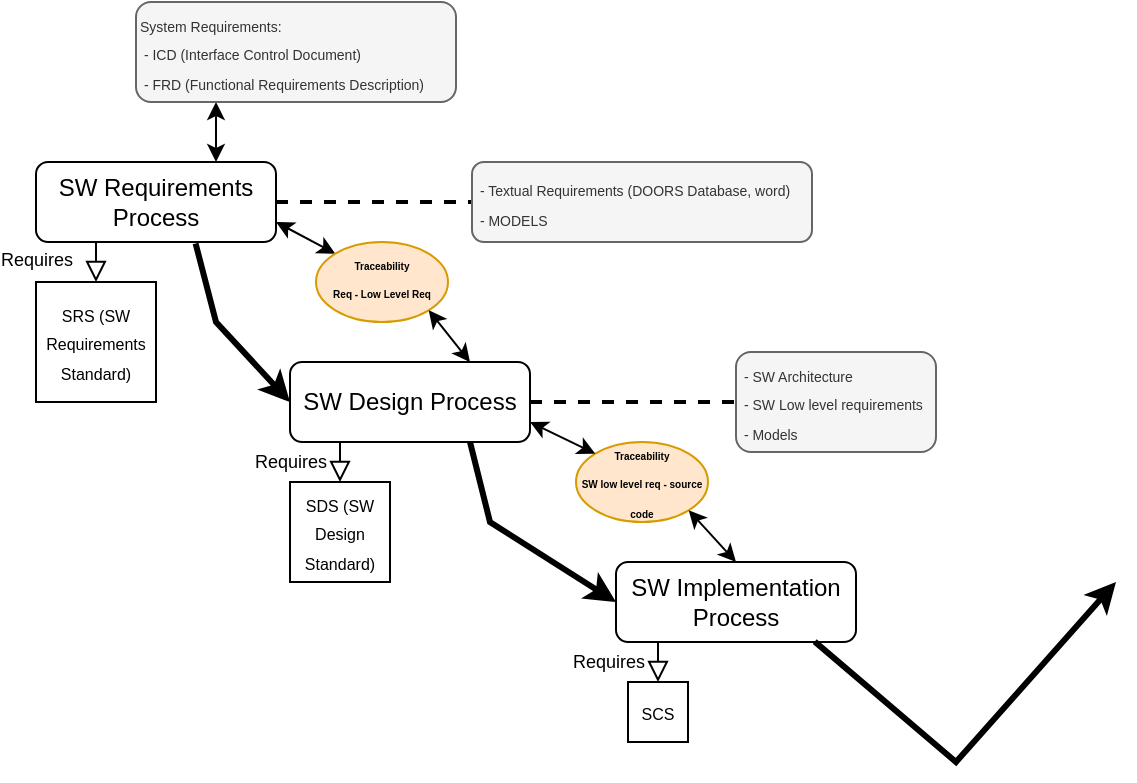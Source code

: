 <mxfile version="26.0.10">
  <diagram id="C5RBs43oDa-KdzZeNtuy" name="Page-1">
    <mxGraphModel dx="1434" dy="744" grid="1" gridSize="10" guides="1" tooltips="1" connect="1" arrows="1" fold="1" page="1" pageScale="1" pageWidth="827" pageHeight="1169" math="0" shadow="0">
      <root>
        <mxCell id="WIyWlLk6GJQsqaUBKTNV-0" />
        <mxCell id="WIyWlLk6GJQsqaUBKTNV-1" parent="WIyWlLk6GJQsqaUBKTNV-0" />
        <mxCell id="WIyWlLk6GJQsqaUBKTNV-2" value="&lt;font style=&quot;font-size: 9px;&quot;&gt;Requires&lt;/font&gt;" style="rounded=0;html=1;jettySize=auto;orthogonalLoop=1;fontSize=11;endArrow=block;endFill=0;endSize=8;strokeWidth=1;shadow=0;labelBackgroundColor=none;edgeStyle=orthogonalEdgeStyle;entryX=0.5;entryY=0;entryDx=0;entryDy=0;exitX=0.25;exitY=1;exitDx=0;exitDy=0;" parent="WIyWlLk6GJQsqaUBKTNV-1" source="WIyWlLk6GJQsqaUBKTNV-3" target="73-b02uMOoyumc8Jn3jb-0" edge="1">
          <mxGeometry x="-0.2" y="-30" relative="1" as="geometry">
            <mxPoint as="offset" />
          </mxGeometry>
        </mxCell>
        <mxCell id="WIyWlLk6GJQsqaUBKTNV-3" value="SW Requirements Process" style="rounded=1;whiteSpace=wrap;html=1;fontSize=12;glass=0;strokeWidth=1;shadow=0;" parent="WIyWlLk6GJQsqaUBKTNV-1" vertex="1">
          <mxGeometry x="160" y="80" width="120" height="40" as="geometry" />
        </mxCell>
        <mxCell id="WIyWlLk6GJQsqaUBKTNV-7" value="SW Design Process" style="rounded=1;whiteSpace=wrap;html=1;fontSize=12;glass=0;strokeWidth=1;shadow=0;" parent="WIyWlLk6GJQsqaUBKTNV-1" vertex="1">
          <mxGeometry x="287" y="180" width="120" height="40" as="geometry" />
        </mxCell>
        <mxCell id="73-b02uMOoyumc8Jn3jb-0" value="&lt;font style=&quot;font-size: 8px;&quot;&gt;SRS (SW Requirements Standard)&lt;/font&gt;" style="whiteSpace=wrap;html=1;aspect=fixed;" parent="WIyWlLk6GJQsqaUBKTNV-1" vertex="1">
          <mxGeometry x="160" y="140" width="60" height="60" as="geometry" />
        </mxCell>
        <mxCell id="73-b02uMOoyumc8Jn3jb-3" value="" style="endArrow=classic;html=1;rounded=0;exitX=0.665;exitY=1.019;exitDx=0;exitDy=0;exitPerimeter=0;entryX=0;entryY=0.5;entryDx=0;entryDy=0;fontSize=11;fontStyle=0;strokeWidth=3;" parent="WIyWlLk6GJQsqaUBKTNV-1" source="WIyWlLk6GJQsqaUBKTNV-3" target="WIyWlLk6GJQsqaUBKTNV-7" edge="1">
          <mxGeometry width="50" height="50" relative="1" as="geometry">
            <mxPoint x="330" y="200" as="sourcePoint" />
            <mxPoint x="380" y="150" as="targetPoint" />
            <Array as="points">
              <mxPoint x="250" y="160" />
            </Array>
          </mxGeometry>
        </mxCell>
        <mxCell id="73-b02uMOoyumc8Jn3jb-4" value="&lt;span style=&quot;font-size: 8px;&quot;&gt;SDS (SW Design Standard)&lt;/span&gt;" style="whiteSpace=wrap;html=1;aspect=fixed;" parent="WIyWlLk6GJQsqaUBKTNV-1" vertex="1">
          <mxGeometry x="287" y="240" width="50" height="50" as="geometry" />
        </mxCell>
        <mxCell id="73-b02uMOoyumc8Jn3jb-5" value="Requires" style="rounded=0;html=1;jettySize=auto;orthogonalLoop=1;fontSize=9;endArrow=block;endFill=0;endSize=8;strokeWidth=1;shadow=0;labelBackgroundColor=none;edgeStyle=orthogonalEdgeStyle;entryX=0.5;entryY=0;entryDx=0;entryDy=0;exitX=0.25;exitY=1;exitDx=0;exitDy=0;" parent="WIyWlLk6GJQsqaUBKTNV-1" source="WIyWlLk6GJQsqaUBKTNV-7" target="73-b02uMOoyumc8Jn3jb-4" edge="1">
          <mxGeometry x="0.2" y="-25" relative="1" as="geometry">
            <mxPoint x="207" y="150" as="sourcePoint" />
            <mxPoint x="207" y="200" as="targetPoint" />
            <mxPoint as="offset" />
          </mxGeometry>
        </mxCell>
        <mxCell id="73-b02uMOoyumc8Jn3jb-6" value="SW Implementation Process" style="rounded=1;whiteSpace=wrap;html=1;fontSize=12;glass=0;strokeWidth=1;shadow=0;" parent="WIyWlLk6GJQsqaUBKTNV-1" vertex="1">
          <mxGeometry x="450" y="280" width="120" height="40" as="geometry" />
        </mxCell>
        <mxCell id="73-b02uMOoyumc8Jn3jb-7" value="" style="endArrow=classic;html=1;rounded=0;entryX=0;entryY=0.5;entryDx=0;entryDy=0;fontSize=11;fontStyle=0;strokeWidth=3;exitX=0.75;exitY=1;exitDx=0;exitDy=0;" parent="WIyWlLk6GJQsqaUBKTNV-1" source="WIyWlLk6GJQsqaUBKTNV-7" target="73-b02uMOoyumc8Jn3jb-6" edge="1">
          <mxGeometry width="50" height="50" relative="1" as="geometry">
            <mxPoint x="367" y="220" as="sourcePoint" />
            <mxPoint x="507" y="249" as="targetPoint" />
            <Array as="points">
              <mxPoint x="387" y="260" />
            </Array>
          </mxGeometry>
        </mxCell>
        <mxCell id="73-b02uMOoyumc8Jn3jb-8" value="&lt;span style=&quot;font-size: 8px;&quot;&gt;SCS&lt;/span&gt;" style="whiteSpace=wrap;html=1;aspect=fixed;" parent="WIyWlLk6GJQsqaUBKTNV-1" vertex="1">
          <mxGeometry x="456" y="340" width="30" height="30" as="geometry" />
        </mxCell>
        <mxCell id="73-b02uMOoyumc8Jn3jb-9" value="Requires" style="rounded=0;html=1;jettySize=auto;orthogonalLoop=1;fontSize=9;endArrow=block;endFill=0;endSize=8;strokeWidth=1;shadow=0;labelBackgroundColor=none;edgeStyle=orthogonalEdgeStyle;entryX=0.5;entryY=0;entryDx=0;entryDy=0;exitX=0.25;exitY=1;exitDx=0;exitDy=0;" parent="WIyWlLk6GJQsqaUBKTNV-1" source="73-b02uMOoyumc8Jn3jb-6" target="73-b02uMOoyumc8Jn3jb-8" edge="1">
          <mxGeometry x="0.31" y="-25" relative="1" as="geometry">
            <mxPoint x="370" y="250" as="sourcePoint" />
            <mxPoint x="370" y="300" as="targetPoint" />
            <mxPoint as="offset" />
          </mxGeometry>
        </mxCell>
        <mxCell id="73-b02uMOoyumc8Jn3jb-10" value="" style="endArrow=none;dashed=1;html=1;rounded=0;exitX=1;exitY=0.5;exitDx=0;exitDy=0;strokeWidth=2;entryX=0;entryY=0.5;entryDx=0;entryDy=0;" parent="WIyWlLk6GJQsqaUBKTNV-1" source="WIyWlLk6GJQsqaUBKTNV-3" target="73-b02uMOoyumc8Jn3jb-11" edge="1">
          <mxGeometry width="50" height="50" relative="1" as="geometry">
            <mxPoint x="330" y="240" as="sourcePoint" />
            <mxPoint x="420" y="100" as="targetPoint" />
          </mxGeometry>
        </mxCell>
        <mxCell id="73-b02uMOoyumc8Jn3jb-11" value="&lt;font style=&quot;font-size: 7px;&quot;&gt;&amp;nbsp;- Textual Requirements (DOORS Database, word)&lt;/font&gt;&lt;div&gt;&lt;font style=&quot;font-size: 7px;&quot;&gt;&amp;nbsp;- MODELS&lt;/font&gt;&lt;/div&gt;" style="rounded=1;whiteSpace=wrap;html=1;align=left;fillColor=#f5f5f5;strokeColor=#666666;fontColor=#333333;horizontal=1;" parent="WIyWlLk6GJQsqaUBKTNV-1" vertex="1">
          <mxGeometry x="378" y="80" width="170" height="40" as="geometry" />
        </mxCell>
        <mxCell id="73-b02uMOoyumc8Jn3jb-12" value="" style="endArrow=none;dashed=1;html=1;rounded=0;strokeWidth=2;entryX=0;entryY=0.5;entryDx=0;entryDy=0;exitX=1;exitY=0.5;exitDx=0;exitDy=0;" parent="WIyWlLk6GJQsqaUBKTNV-1" source="WIyWlLk6GJQsqaUBKTNV-7" target="73-b02uMOoyumc8Jn3jb-13" edge="1">
          <mxGeometry width="50" height="50" relative="1" as="geometry">
            <mxPoint x="410" y="200" as="sourcePoint" />
            <mxPoint x="520" y="200" as="targetPoint" />
          </mxGeometry>
        </mxCell>
        <mxCell id="73-b02uMOoyumc8Jn3jb-13" value="&lt;font style=&quot;font-size: 7px;&quot;&gt;&amp;nbsp;- SW Architecture&lt;/font&gt;&lt;div&gt;&lt;font style=&quot;font-size: 7px;&quot;&gt;&amp;nbsp;- SW Low level requirements&lt;/font&gt;&lt;/div&gt;&lt;div&gt;&lt;font style=&quot;font-size: 7px;&quot;&gt;&amp;nbsp;- Models&lt;/font&gt;&lt;/div&gt;" style="rounded=1;whiteSpace=wrap;html=1;align=left;fillColor=#f5f5f5;strokeColor=#666666;fontColor=#333333;horizontal=1;" parent="WIyWlLk6GJQsqaUBKTNV-1" vertex="1">
          <mxGeometry x="510" y="175" width="100" height="50" as="geometry" />
        </mxCell>
        <mxCell id="73-b02uMOoyumc8Jn3jb-16" value="" style="endArrow=classic;startArrow=classic;html=1;rounded=0;entryX=1;entryY=0.75;entryDx=0;entryDy=0;exitX=0;exitY=0;exitDx=0;exitDy=0;" parent="WIyWlLk6GJQsqaUBKTNV-1" source="73-b02uMOoyumc8Jn3jb-26" target="WIyWlLk6GJQsqaUBKTNV-3" edge="1">
          <mxGeometry width="50" height="50" relative="1" as="geometry">
            <mxPoint x="360" y="170" as="sourcePoint" />
            <mxPoint x="410" y="120" as="targetPoint" />
            <Array as="points" />
          </mxGeometry>
        </mxCell>
        <mxCell id="73-b02uMOoyumc8Jn3jb-20" value="&lt;font style=&quot;font-size: 5px;&quot;&gt;&lt;b&gt;Traceability&lt;/b&gt;&lt;/font&gt;&lt;div&gt;&lt;font style=&quot;font-size: 5px;&quot;&gt;&lt;b&gt;SW low level req - source code&lt;/b&gt;&lt;/font&gt;&lt;/div&gt;" style="ellipse;whiteSpace=wrap;html=1;horizontal=1;verticalAlign=middle;spacing=1;spacingTop=-3;fillColor=#ffe6cc;strokeColor=#d79b00;" parent="WIyWlLk6GJQsqaUBKTNV-1" vertex="1">
          <mxGeometry x="430" y="220" width="66" height="40" as="geometry" />
        </mxCell>
        <mxCell id="73-b02uMOoyumc8Jn3jb-26" value="&lt;font style=&quot;font-size: 5px;&quot;&gt;&lt;b&gt;Traceability&lt;/b&gt;&lt;/font&gt;&lt;div&gt;&lt;b style=&quot;font-size: 5px; background-color: transparent; color: light-dark(rgb(0, 0, 0), rgb(255, 255, 255));&quot;&gt;Req - Low Level Req&lt;/b&gt;&lt;/div&gt;" style="ellipse;whiteSpace=wrap;html=1;horizontal=1;verticalAlign=top;spacing=1;spacingTop=-3;fillColor=#ffe6cc;strokeColor=#d79b00;" parent="WIyWlLk6GJQsqaUBKTNV-1" vertex="1">
          <mxGeometry x="300" y="120" width="66" height="40" as="geometry" />
        </mxCell>
        <mxCell id="73-b02uMOoyumc8Jn3jb-29" value="" style="endArrow=classic;startArrow=classic;html=1;rounded=0;entryX=1;entryY=1;entryDx=0;entryDy=0;exitX=0.75;exitY=0;exitDx=0;exitDy=0;" parent="WIyWlLk6GJQsqaUBKTNV-1" source="WIyWlLk6GJQsqaUBKTNV-7" target="73-b02uMOoyumc8Jn3jb-26" edge="1">
          <mxGeometry width="50" height="50" relative="1" as="geometry">
            <mxPoint x="340" y="220" as="sourcePoint" />
            <mxPoint x="390" y="170" as="targetPoint" />
          </mxGeometry>
        </mxCell>
        <mxCell id="73-b02uMOoyumc8Jn3jb-30" value="" style="endArrow=classic;startArrow=classic;html=1;rounded=0;entryX=0;entryY=0;entryDx=0;entryDy=0;exitX=1;exitY=0.75;exitDx=0;exitDy=0;" parent="WIyWlLk6GJQsqaUBKTNV-1" source="WIyWlLk6GJQsqaUBKTNV-7" target="73-b02uMOoyumc8Jn3jb-20" edge="1">
          <mxGeometry width="50" height="50" relative="1" as="geometry">
            <mxPoint x="420" y="290" as="sourcePoint" />
            <mxPoint x="470" y="240" as="targetPoint" />
          </mxGeometry>
        </mxCell>
        <mxCell id="73-b02uMOoyumc8Jn3jb-31" value="" style="endArrow=classic;startArrow=classic;html=1;rounded=0;entryX=1;entryY=1;entryDx=0;entryDy=0;exitX=0.5;exitY=0;exitDx=0;exitDy=0;" parent="WIyWlLk6GJQsqaUBKTNV-1" source="73-b02uMOoyumc8Jn3jb-6" target="73-b02uMOoyumc8Jn3jb-20" edge="1">
          <mxGeometry width="50" height="50" relative="1" as="geometry">
            <mxPoint x="390" y="330" as="sourcePoint" />
            <mxPoint x="440" y="280" as="targetPoint" />
          </mxGeometry>
        </mxCell>
        <mxCell id="73-b02uMOoyumc8Jn3jb-32" value="" style="endArrow=classic;html=1;rounded=0;fontSize=11;fontStyle=0;strokeWidth=3;exitX=0.828;exitY=0.995;exitDx=0;exitDy=0;exitPerimeter=0;" parent="WIyWlLk6GJQsqaUBKTNV-1" source="73-b02uMOoyumc8Jn3jb-6" edge="1">
          <mxGeometry width="50" height="50" relative="1" as="geometry">
            <mxPoint x="550" y="320" as="sourcePoint" />
            <mxPoint x="700" y="290" as="targetPoint" />
            <Array as="points">
              <mxPoint x="620" y="380" />
            </Array>
          </mxGeometry>
        </mxCell>
        <mxCell id="73-b02uMOoyumc8Jn3jb-33" value="" style="endArrow=classic;startArrow=classic;html=1;rounded=0;exitX=0.25;exitY=1;exitDx=0;exitDy=0;" parent="WIyWlLk6GJQsqaUBKTNV-1" source="73-b02uMOoyumc8Jn3jb-34" edge="1">
          <mxGeometry width="50" height="50" relative="1" as="geometry">
            <mxPoint x="250" y="40" as="sourcePoint" />
            <mxPoint x="250" y="80" as="targetPoint" />
            <Array as="points" />
          </mxGeometry>
        </mxCell>
        <mxCell id="73-b02uMOoyumc8Jn3jb-34" value="&lt;font style=&quot;font-size: 7px;&quot;&gt;System Requirements:&lt;/font&gt;&lt;div&gt;&lt;font style=&quot;font-size: 7px;&quot;&gt;&amp;nbsp;- ICD (Interface Control Document)&lt;/font&gt;&lt;/div&gt;&lt;div&gt;&lt;font style=&quot;font-size: 7px;&quot;&gt;&amp;nbsp;- FRD (Functional Requirements Description)&lt;/font&gt;&lt;/div&gt;" style="rounded=1;whiteSpace=wrap;html=1;align=left;fillColor=#f5f5f5;strokeColor=#666666;fontColor=#333333;horizontal=1;verticalAlign=middle;" parent="WIyWlLk6GJQsqaUBKTNV-1" vertex="1">
          <mxGeometry x="210" width="160" height="50" as="geometry" />
        </mxCell>
      </root>
    </mxGraphModel>
  </diagram>
</mxfile>
